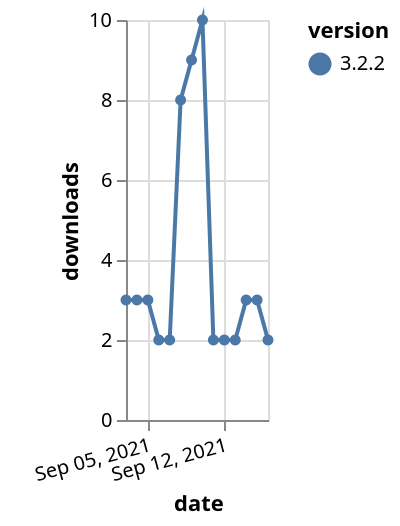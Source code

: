 {"$schema": "https://vega.github.io/schema/vega-lite/v5.json", "description": "A simple bar chart with embedded data.", "data": {"values": [{"date": "2021-09-03", "total": 5666, "delta": 3, "version": "3.2.2"}, {"date": "2021-09-04", "total": 5669, "delta": 3, "version": "3.2.2"}, {"date": "2021-09-05", "total": 5672, "delta": 3, "version": "3.2.2"}, {"date": "2021-09-06", "total": 5674, "delta": 2, "version": "3.2.2"}, {"date": "2021-09-07", "total": 5676, "delta": 2, "version": "3.2.2"}, {"date": "2021-09-08", "total": 5684, "delta": 8, "version": "3.2.2"}, {"date": "2021-09-09", "total": 5693, "delta": 9, "version": "3.2.2"}, {"date": "2021-09-10", "total": 5703, "delta": 10, "version": "3.2.2"}, {"date": "2021-09-11", "total": 5705, "delta": 2, "version": "3.2.2"}, {"date": "2021-09-12", "total": 5707, "delta": 2, "version": "3.2.2"}, {"date": "2021-09-13", "total": 5709, "delta": 2, "version": "3.2.2"}, {"date": "2021-09-14", "total": 5712, "delta": 3, "version": "3.2.2"}, {"date": "2021-09-15", "total": 5715, "delta": 3, "version": "3.2.2"}, {"date": "2021-09-16", "total": 5717, "delta": 2, "version": "3.2.2"}]}, "width": "container", "mark": {"type": "line", "point": {"filled": true}}, "encoding": {"x": {"field": "date", "type": "temporal", "timeUnit": "yearmonthdate", "title": "date", "axis": {"labelAngle": -15}}, "y": {"field": "delta", "type": "quantitative", "title": "downloads"}, "color": {"field": "version", "type": "nominal"}, "tooltip": {"field": "delta"}}}